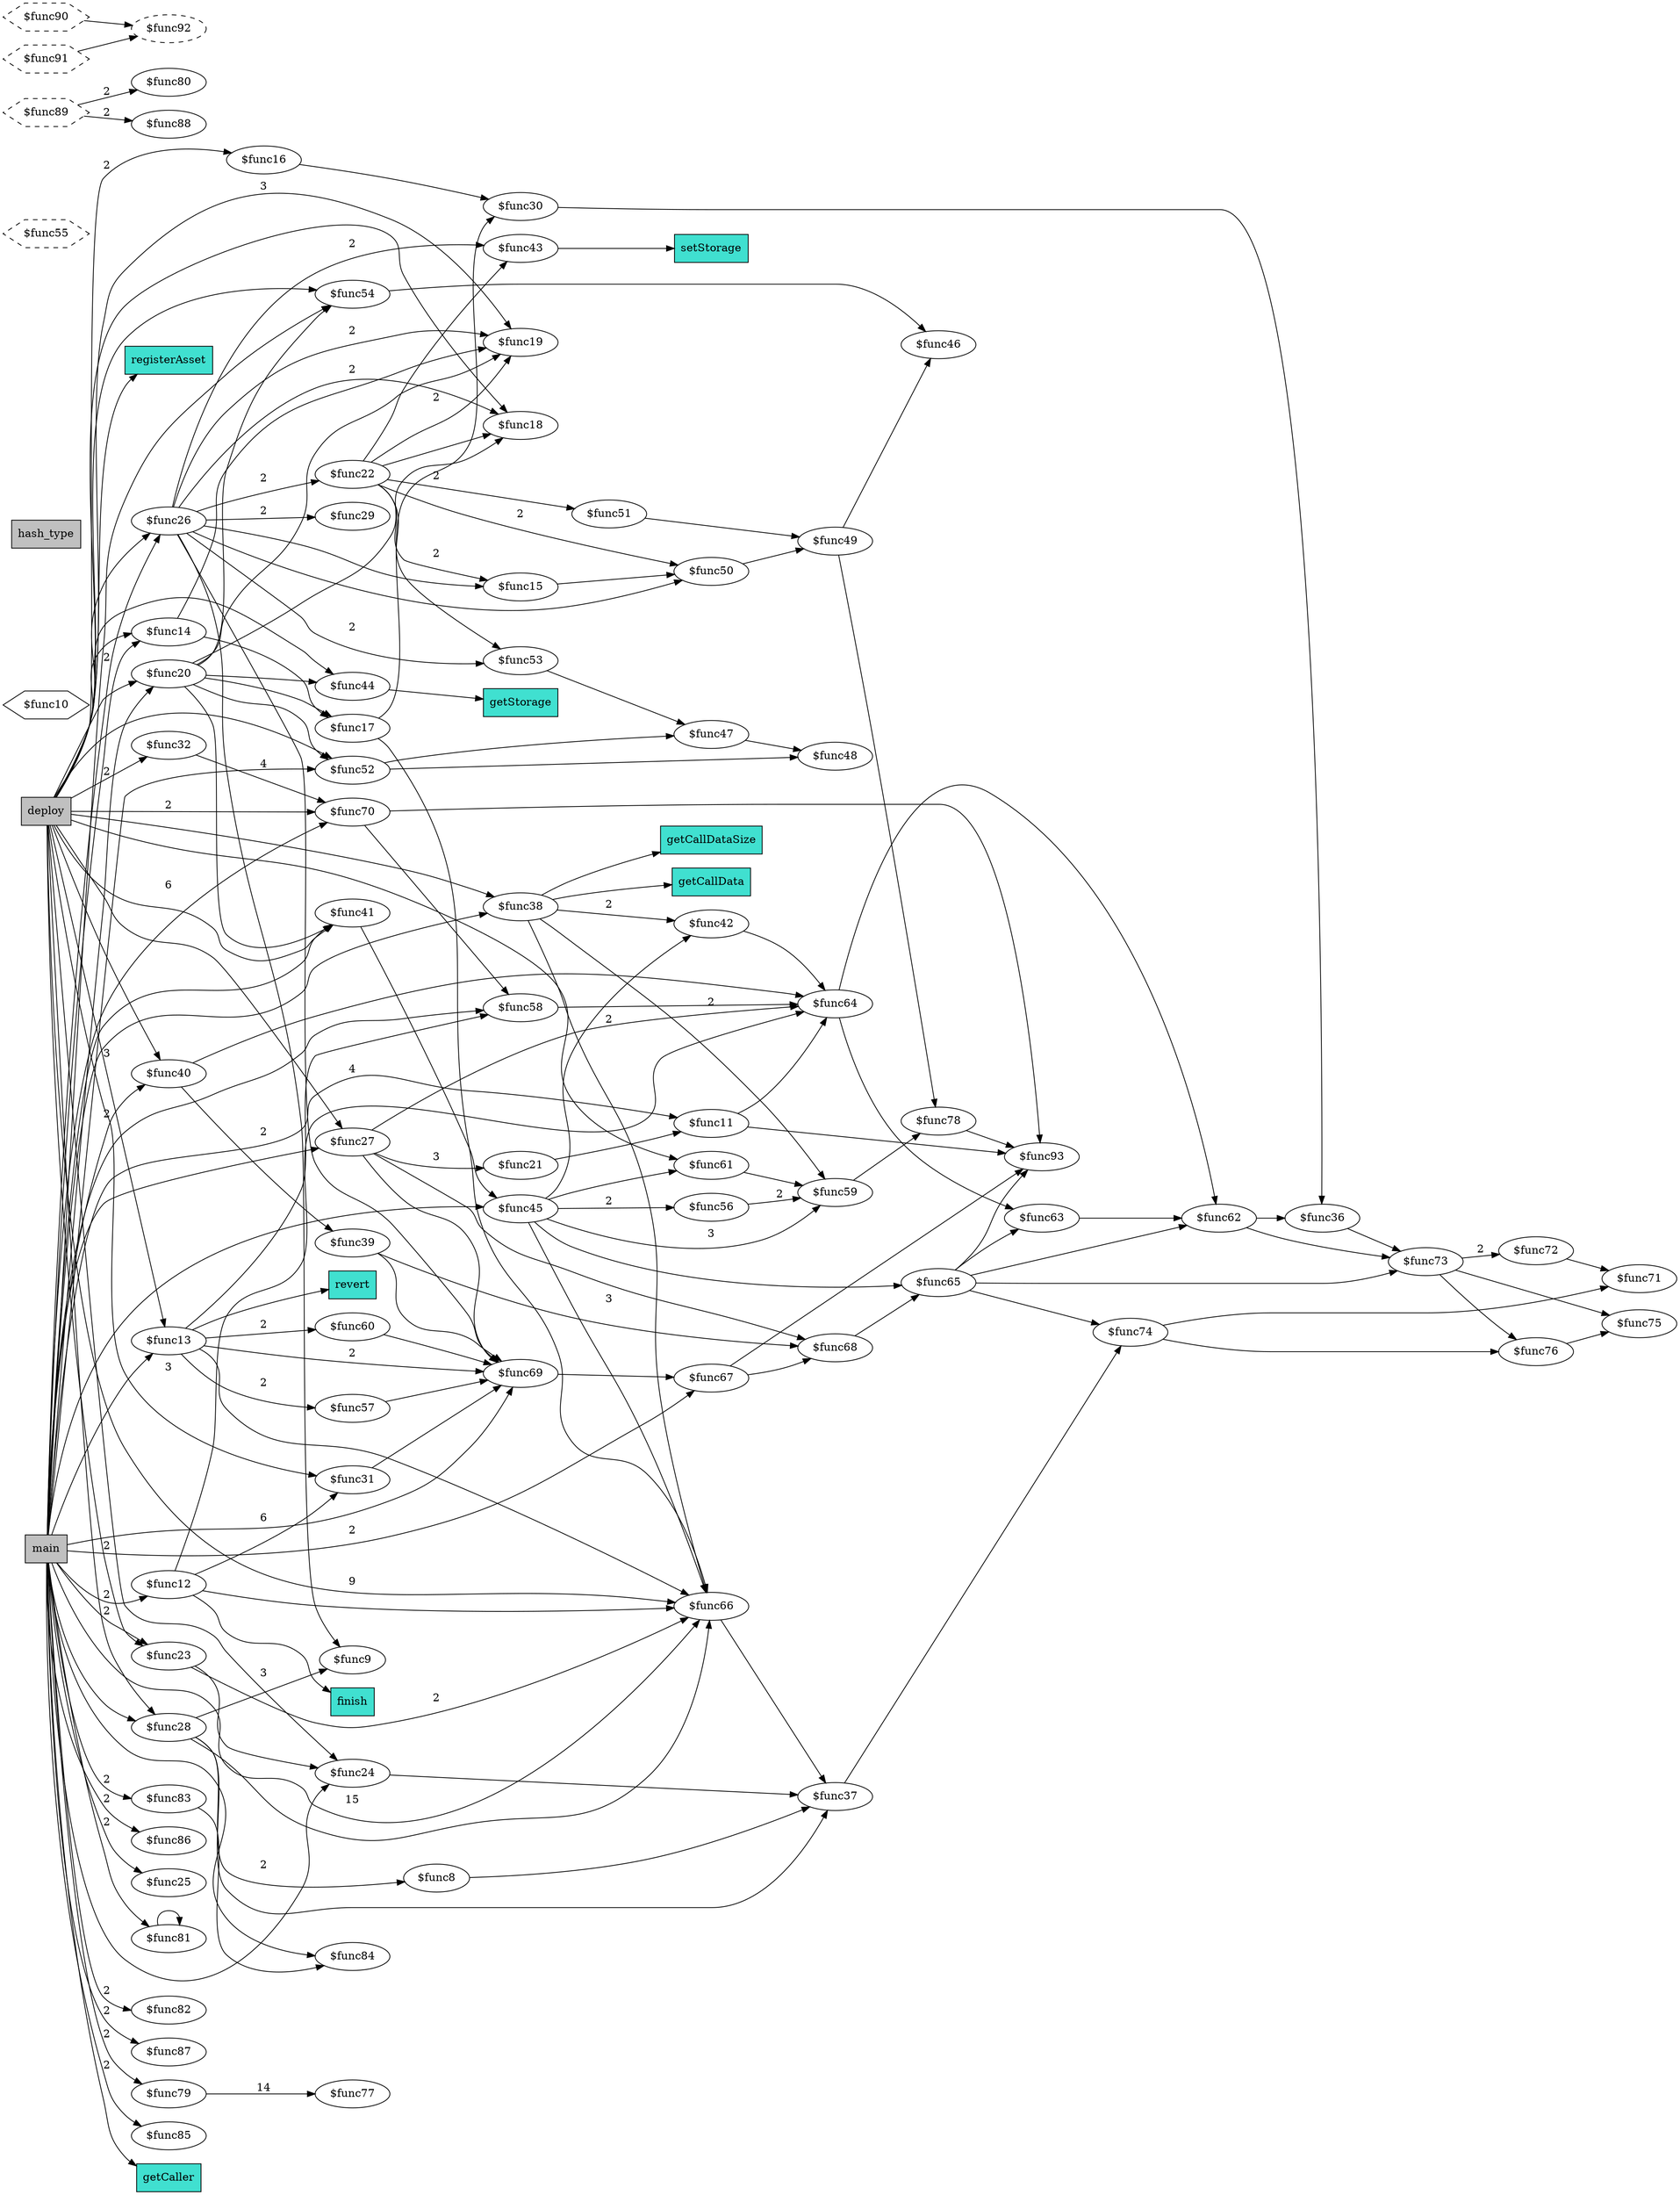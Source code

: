 digraph "wasm_call_graph_octopus.gv" {
	rankdir=LR
	subgraph global {
		setStorage [fillcolor=turquoise shape=box style=filled]
		setStorage [fillcolor=turquoise shape=box style=filled]
		getCallDataSize [fillcolor=turquoise shape=box style=filled]
		getCallDataSize [fillcolor=turquoise shape=box style=filled]
		getCallData [fillcolor=turquoise shape=box style=filled]
		getCallData [fillcolor=turquoise shape=box style=filled]
		getCaller [fillcolor=turquoise shape=box style=filled]
		getCaller [fillcolor=turquoise shape=box style=filled]
		getStorage [fillcolor=turquoise shape=box style=filled]
		getStorage [fillcolor=turquoise shape=box style=filled]
		finish [fillcolor=turquoise shape=box style=filled]
		finish [fillcolor=turquoise shape=box style=filled]
		revert [fillcolor=turquoise shape=box style=filled]
		revert [fillcolor=turquoise shape=box style=filled]
		registerAsset [fillcolor=turquoise shape=box style=filled]
		registerAsset [fillcolor=turquoise shape=box style=filled]
		"$func8" [fillcolor=white shape=ellipse style=filled]
		"$func9" [fillcolor=white shape=ellipse style=filled]
		"$func10" [fillcolor=white shape=hexagon style=filled]
		"$func11" [fillcolor=white shape=ellipse style=filled]
		"$func12" [fillcolor=white shape=ellipse style=filled]
		"$func13" [fillcolor=white shape=ellipse style=filled]
		"$func14" [fillcolor=white shape=ellipse style=filled]
		"$func15" [fillcolor=white shape=ellipse style=filled]
		"$func16" [fillcolor=white shape=ellipse style=filled]
		"$func17" [fillcolor=white shape=ellipse style=filled]
		"$func18" [fillcolor=white shape=ellipse style=filled]
		"$func19" [fillcolor=white shape=ellipse style=filled]
		"$func20" [fillcolor=white shape=ellipse style=filled]
		"$func21" [fillcolor=white shape=ellipse style=filled]
		"$func22" [fillcolor=white shape=ellipse style=filled]
		"$func23" [fillcolor=white shape=ellipse style=filled]
		"$func24" [fillcolor=white shape=ellipse style=filled]
		"$func25" [fillcolor=white shape=ellipse style=filled]
		"$func26" [fillcolor=white shape=ellipse style=filled]
		"$func27" [fillcolor=white shape=ellipse style=filled]
		"$func28" [fillcolor=white shape=ellipse style=filled]
		"$func29" [fillcolor=white shape=ellipse style=filled]
		"$func30" [fillcolor=white shape=ellipse style=filled]
		"$func31" [fillcolor=white shape=ellipse style=filled]
		"$func32" [fillcolor=white shape=ellipse style=filled]
		hash_type [fillcolor=grey shape=box style=filled]
		hash_type [fillcolor=grey shape=box style=filled]
		deploy [fillcolor=grey shape=box style=filled]
		deploy [fillcolor=grey shape=box style=filled]
		main [fillcolor=grey shape=box style=filled]
		main [fillcolor=grey shape=box style=filled]
		"$func36" [fillcolor=white shape=ellipse style=filled]
		"$func37" [fillcolor=white shape=ellipse style=filled]
		"$func38" [fillcolor=white shape=ellipse style=filled]
		"$func39" [fillcolor=white shape=ellipse style=filled]
		"$func40" [fillcolor=white shape=ellipse style=filled]
		"$func41" [fillcolor=white shape=ellipse style=filled]
		"$func42" [fillcolor=white shape=ellipse style=filled]
		"$func43" [fillcolor=white shape=ellipse style=filled]
		"$func44" [fillcolor=white shape=ellipse style=filled]
		"$func45" [fillcolor=white shape=ellipse style=filled]
		"$func46" [fillcolor=white shape=ellipse style=filled]
		"$func47" [fillcolor=white shape=ellipse style=filled]
		"$func48" [fillcolor=white shape=ellipse style=filled]
		"$func49" [fillcolor=white shape=ellipse style=filled]
		"$func50" [fillcolor=white shape=ellipse style=filled]
		"$func51" [fillcolor=white shape=ellipse style=filled]
		"$func52" [fillcolor=white shape=ellipse style=filled]
		"$func53" [fillcolor=white shape=ellipse style=filled]
		"$func54" [fillcolor=white shape=ellipse style=filled]
		"$func55" [fillcolor=white shape=hexagon style=dashed]
		"$func56" [fillcolor=white shape=ellipse style=filled]
		"$func57" [fillcolor=white shape=ellipse style=filled]
		"$func58" [fillcolor=white shape=ellipse style=filled]
		"$func59" [fillcolor=white shape=ellipse style=filled]
		"$func60" [fillcolor=white shape=ellipse style=filled]
		"$func61" [fillcolor=white shape=ellipse style=filled]
		"$func62" [fillcolor=white shape=ellipse style=filled]
		"$func63" [fillcolor=white shape=ellipse style=filled]
		"$func64" [fillcolor=white shape=ellipse style=filled]
		"$func65" [fillcolor=white shape=ellipse style=filled]
		"$func66" [fillcolor=white shape=ellipse style=filled]
		"$func67" [fillcolor=white shape=ellipse style=filled]
		"$func68" [fillcolor=white shape=ellipse style=filled]
		"$func69" [fillcolor=white shape=ellipse style=filled]
		"$func70" [fillcolor=white shape=ellipse style=filled]
		"$func71" [fillcolor=white shape=ellipse style=filled]
		"$func72" [fillcolor=white shape=ellipse style=filled]
		"$func73" [fillcolor=white shape=ellipse style=filled]
		"$func74" [fillcolor=white shape=ellipse style=filled]
		"$func75" [fillcolor=white shape=ellipse style=filled]
		"$func76" [fillcolor=white shape=ellipse style=filled]
		"$func77" [fillcolor=white shape=ellipse style=filled]
		"$func78" [fillcolor=white shape=ellipse style=filled]
		"$func79" [fillcolor=white shape=ellipse style=filled]
		"$func80" [fillcolor=white shape=ellipse style=filled]
		"$func81" [fillcolor=white shape=ellipse style=filled]
		"$func82" [fillcolor=white shape=ellipse style=filled]
		"$func83" [fillcolor=white shape=ellipse style=filled]
		"$func84" [fillcolor=white shape=ellipse style=filled]
		"$func85" [fillcolor=white shape=ellipse style=filled]
		"$func86" [fillcolor=white shape=ellipse style=filled]
		"$func87" [fillcolor=white shape=ellipse style=filled]
		"$func88" [fillcolor=white shape=ellipse style=filled]
		"$func89" [fillcolor=white shape=hexagon style=dashed]
		"$func90" [fillcolor=white shape=hexagon style=dashed]
		"$func91" [fillcolor=white shape=hexagon style=dashed]
		"$func92" [fillcolor=white shape=ellipse style=dashed]
		"$func93" [fillcolor=white shape=ellipse style=filled]
		"$func44" -> getStorage
		"$func45" -> "$func65"
		"$func26" -> "$func43" [label=2]
		"$func51" -> "$func49"
		"$func26" -> "$func19" [label=2]
		"$func59" -> "$func78"
		"$func30" -> "$func36"
		main -> "$func85" [label=2]
		main -> "$func14"
		main -> "$func81"
		"$func27" -> "$func21" [label=3]
		deploy -> "$func28"
		"$func20" -> "$func17"
		"$func20" -> "$func18"
		main -> "$func82" [label=2]
		"$func39" -> "$func69"
		"$func32" -> "$func70"
		deploy -> "$func52"
		main -> "$func84"
		"$func47" -> "$func48"
		"$func13" -> "$func57" [label=2]
		"$func40" -> "$func64"
		"$func8" -> "$func37"
		deploy -> "$func26"
		"$func61" -> "$func59"
		"$func62" -> "$func73"
		"$func26" -> "$func50"
		"$func45" -> "$func56" [label=2]
		main -> "$func52"
		main -> "$func12" [label=2]
		"$func90" -> "$func92"
		"$func22" -> "$func19" [label=2]
		"$func38" -> "$func59" [label=2]
		deploy -> "$func13" [label=3]
		"$func66" -> "$func37"
		"$func11" -> "$func64"
		"$func12" -> finish
		main -> "$func24"
		"$func81" -> "$func81"
		"$func60" -> "$func69"
		"$func12" -> "$func64"
		"$func74" -> "$func71"
		main -> "$func69" [label=6]
		"$func26" -> "$func69"
		"$func52" -> "$func47"
		"$func76" -> "$func75"
		"$func67" -> "$func93"
		main -> "$func45"
		"$func20" -> "$func52"
		"$func54" -> "$func46"
		main -> "$func67" [label=2]
		"$func23" -> "$func66" [label=2]
		"$func70" -> "$func58"
		"$func64" -> "$func63"
		main -> "$func83" [label=2]
		"$func73" -> "$func75"
		"$func31" -> "$func69"
		"$func26" -> "$func18"
		"$func65" -> "$func62"
		main -> "$func40" [label=2]
		"$func53" -> "$func47"
		main -> "$func23" [label=2]
		main -> "$func28"
		"$func58" -> "$func64"
		"$func91" -> "$func92"
		"$func17" -> "$func66"
		"$func22" -> "$func18"
		"$func28" -> "$func66"
		main -> "$func70" [label=6]
		"$func64" -> "$func62"
		"$func73" -> "$func76"
		"$func22" -> "$func51" [label=2]
		main -> "$func11" [label=4]
		"$func40" -> "$func39" [label=2]
		"$func65" -> "$func74"
		"$func22" -> "$func53"
		"$func49" -> "$func46"
		"$func73" -> "$func72" [label=2]
		"$func27" -> "$func64"
		deploy -> "$func44"
		"$func26" -> "$func9" [label=4]
		"$func83" -> "$func84"
		"$func15" -> "$func50"
		"$func36" -> "$func73"
		main -> "$func26" [label=2]
		"$func57" -> "$func69"
		deploy -> "$func27"
		"$func72" -> "$func71"
		main -> "$func27"
		"$func12" -> "$func66"
		"$func63" -> "$func62"
		deploy -> "$func66" [label=9]
		deploy -> "$func32" [label=2]
		"$func13" -> revert
		"$func26" -> "$func15"
		"$func74" -> "$func76"
		deploy -> "$func18"
		"$func22" -> "$func50" [label=2]
		"$func45" -> "$func59" [label=3]
		deploy -> "$func14"
		"$func70" -> "$func93"
		"$func21" -> "$func11"
		"$func26" -> "$func53" [label=2]
		deploy -> registerAsset
		"$func41" -> "$func45"
		"$func26" -> "$func29" [label=2]
		"$func52" -> "$func48"
		"$func62" -> "$func36"
		"$func38" -> getCallData
		"$func20" -> "$func41"
		"$func13" -> "$func66"
		"$func12" -> "$func31"
		main -> "$func38"
		"$func79" -> "$func77" [label=14]
		"$func68" -> "$func65"
		"$func27" -> "$func69"
		"$func65" -> "$func73"
		"$func78" -> "$func93"
		"$func38" -> "$func66" [label=2]
		"$func45" -> "$func42"
		main -> "$func13"
		main -> "$func20"
		deploy -> "$func19" [label=3]
		"$func39" -> "$func68"
		"$func45" -> "$func61"
		"$func17" -> "$func30"
		"$func42" -> "$func64"
		"$func13" -> "$func60" [label=2]
		"$func20" -> "$func44"
		"$func26" -> "$func22" [label=2]
		main -> "$func66" [label=15]
		"$func65" -> "$func93"
		deploy -> "$func38"
		"$func24" -> "$func37"
		"$func38" -> "$func42" [label=2]
		"$func45" -> "$func66" [label=3]
		"$func56" -> "$func59" [label=2]
		"$func89" -> "$func80" [label=2]
		"$func14" -> "$func19" [label=2]
		main -> "$func41"
		"$func14" -> "$func17"
		main -> "$func54"
		"$func22" -> "$func43"
		"$func43" -> setStorage
		deploy -> "$func70" [label=2]
		deploy -> "$func40"
		"$func28" -> "$func9" [label=3]
		"$func65" -> "$func63"
		"$func89" -> "$func88" [label=2]
		"$func11" -> "$func93"
		main -> "$func79" [label=2]
		main -> "$func87" [label=2]
		"$func28" -> "$func37"
		"$func67" -> "$func68"
		deploy -> "$func31" [label=3]
		deploy -> "$func54"
		"$func28" -> "$func8" [label=2]
		"$func23" -> "$func24"
		"$func13" -> "$func58"
		"$func37" -> "$func74"
		"$func69" -> "$func67"
		main -> "$func86" [label=2]
		"$func20" -> "$func54"
		"$func50" -> "$func49"
		"$func38" -> getCallDataSize
		"$func20" -> "$func19"
		"$func16" -> "$func30"
		deploy -> "$func20"
		deploy -> "$func41"
		"$func22" -> "$func15" [label=2]
		main -> getCaller
		main -> "$func58"
		deploy -> "$func24"
		"$func49" -> "$func78"
		"$func13" -> "$func69" [label=2]
		deploy -> "$func16" [label=2]
		"$func27" -> "$func68"
		deploy -> "$func23" [label=2]
		deploy -> "$func61"
		main -> "$func25" [label=2]
	}
}
